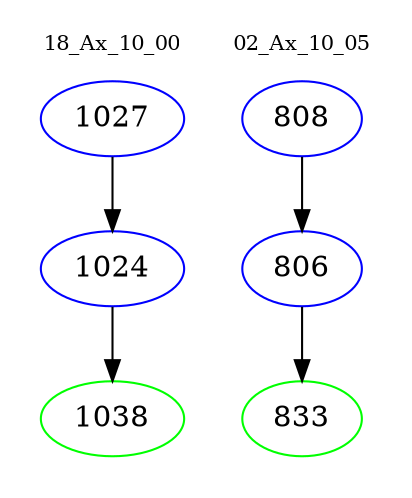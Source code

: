 digraph{
subgraph cluster_0 {
color = white
label = "18_Ax_10_00";
fontsize=10;
T0_1027 [label="1027", color="blue"]
T0_1027 -> T0_1024 [color="black"]
T0_1024 [label="1024", color="blue"]
T0_1024 -> T0_1038 [color="black"]
T0_1038 [label="1038", color="green"]
}
subgraph cluster_1 {
color = white
label = "02_Ax_10_05";
fontsize=10;
T1_808 [label="808", color="blue"]
T1_808 -> T1_806 [color="black"]
T1_806 [label="806", color="blue"]
T1_806 -> T1_833 [color="black"]
T1_833 [label="833", color="green"]
}
}
